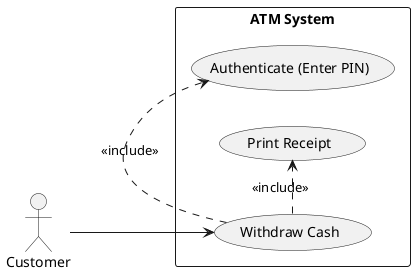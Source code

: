 @startuml
left to right direction
actor "Customer" as C
rectangle "ATM System" {
  usecase "Authenticate (Enter PIN)" as UC2
  usecase "Withdraw Cash" as UC3
  usecase "Print Receipt" as UC8
}
C --> UC3
UC3 .> UC2 : <<include>>
UC3 .> UC8 : <<include>>
@enduml